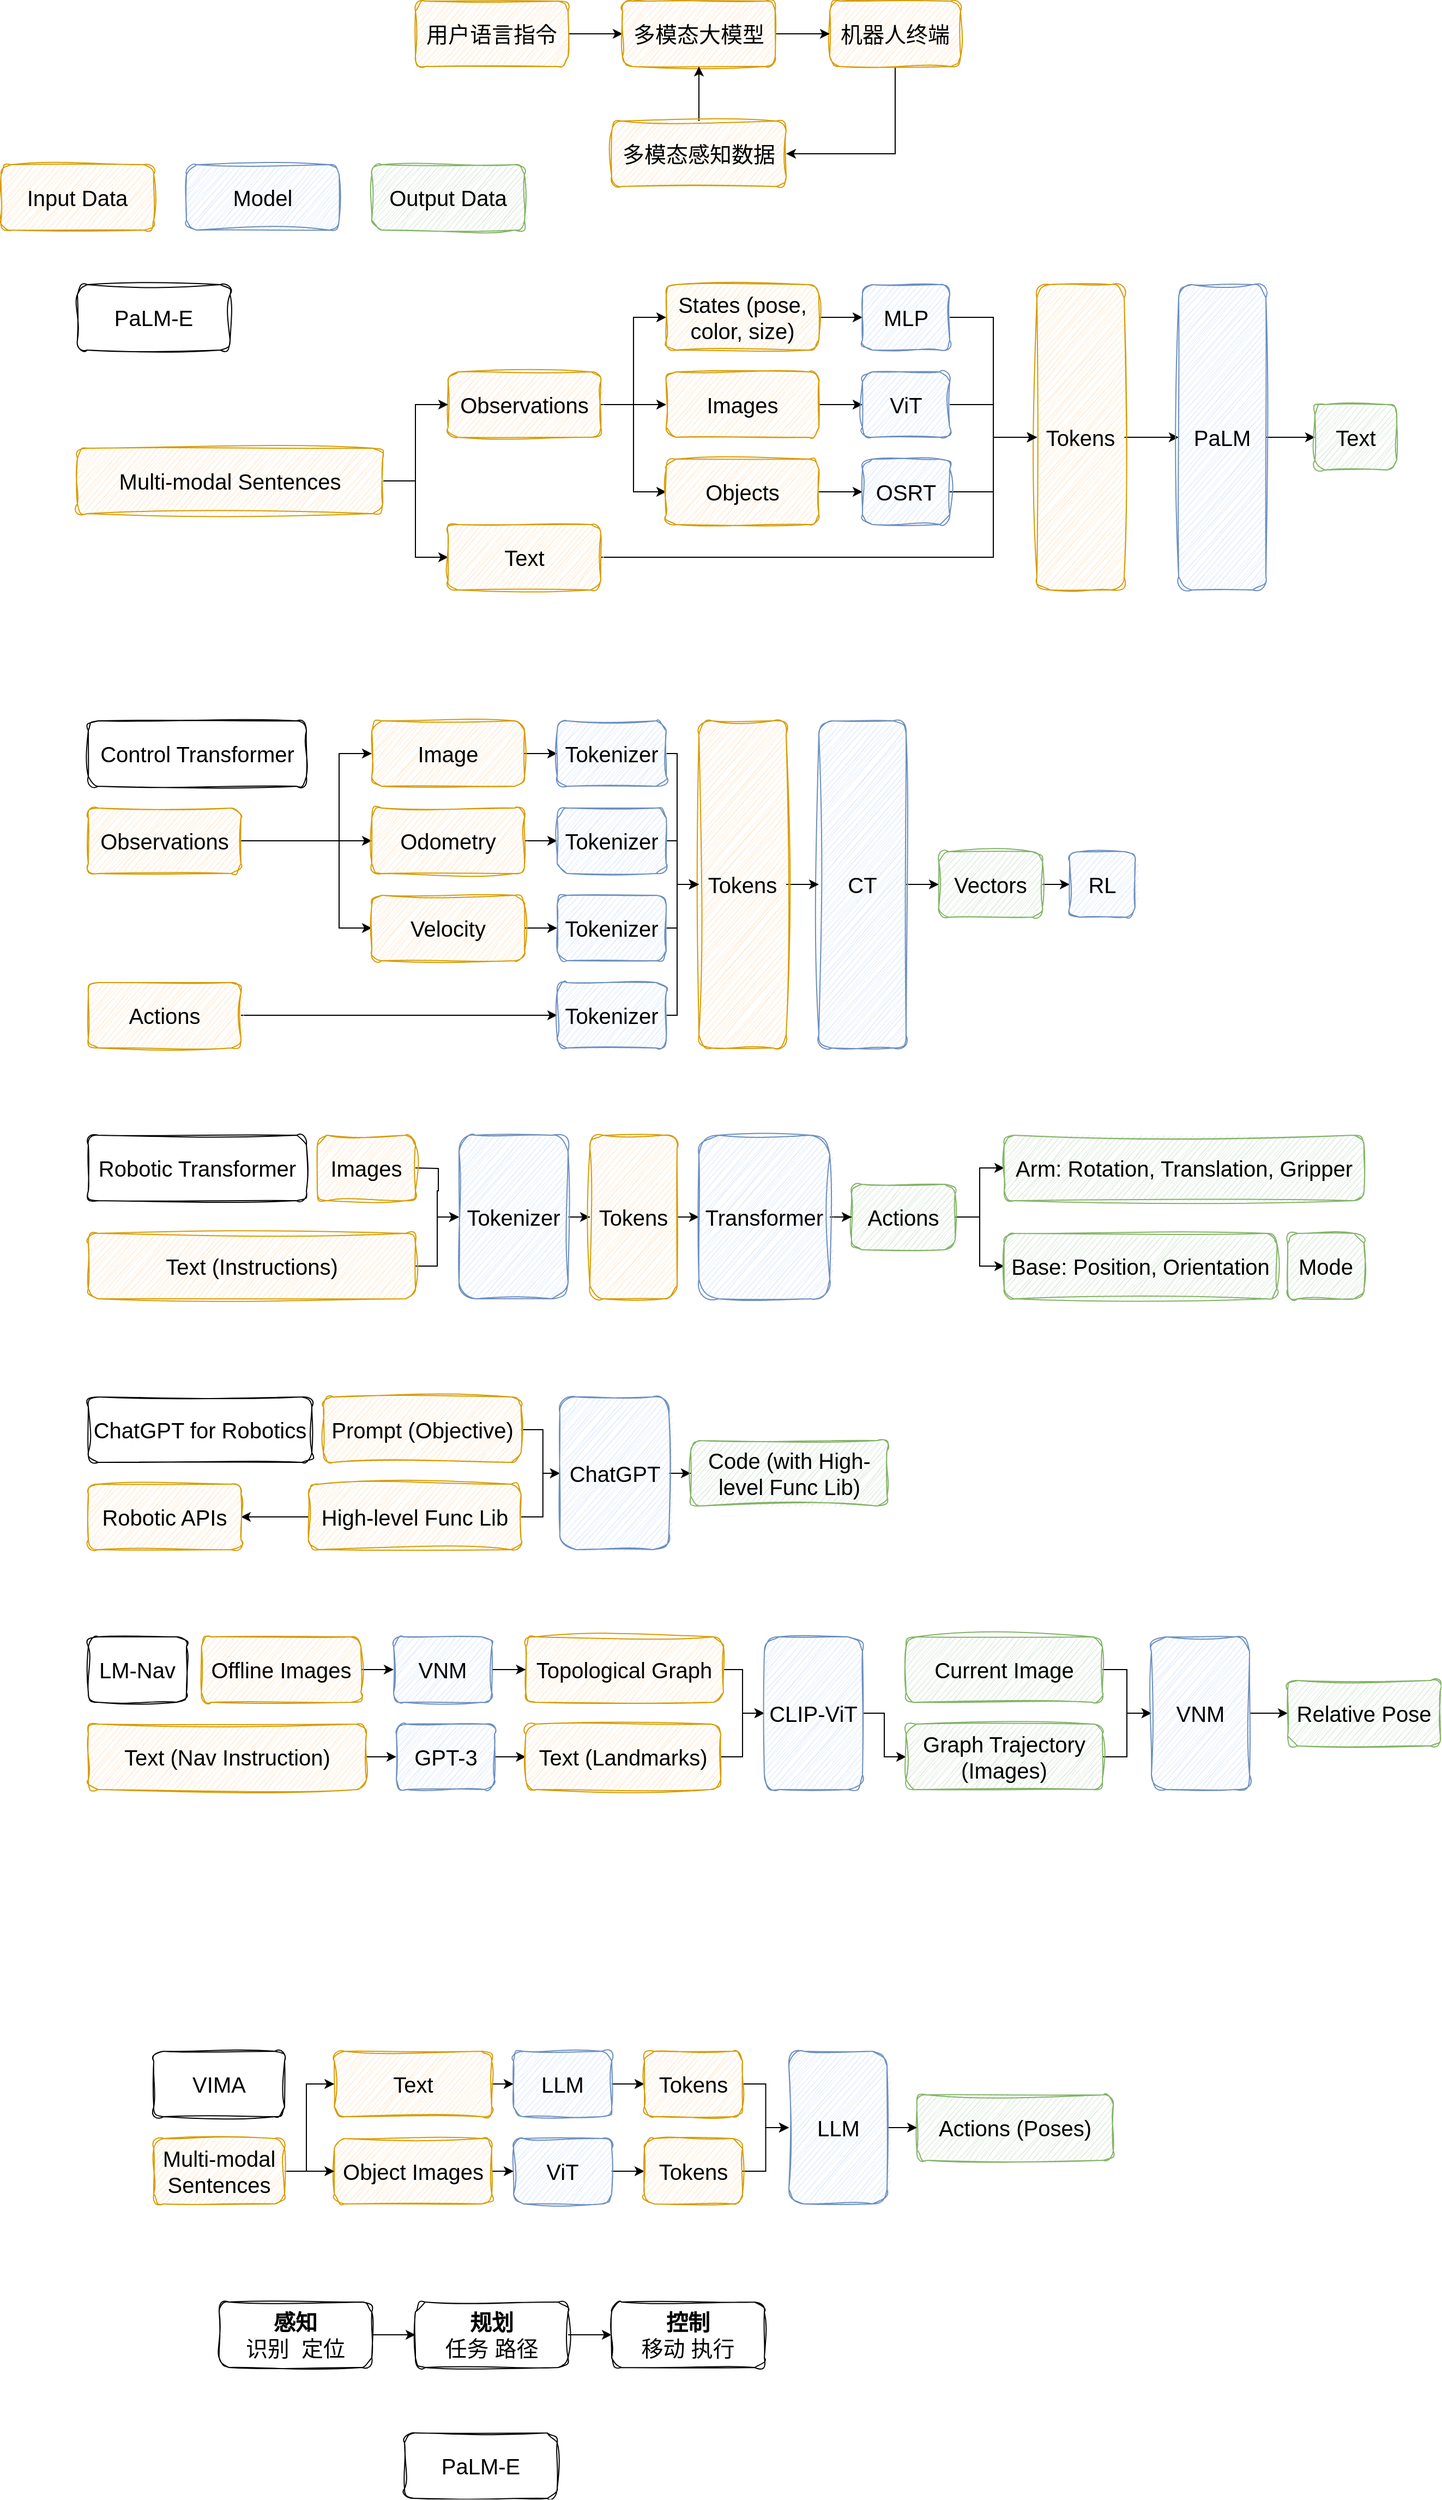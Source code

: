 <mxfile version="21.3.2" type="github">
  <diagram name="Page-1" id="68JO6MREXEzeNU68vQrC">
    <mxGraphModel dx="1839" dy="599" grid="1" gridSize="10" guides="1" tooltips="1" connect="1" arrows="1" fold="1" page="1" pageScale="1" pageWidth="850" pageHeight="1100" math="0" shadow="0">
      <root>
        <mxCell id="0" />
        <mxCell id="1" parent="0" />
        <mxCell id="IC8Se40u6HLO76EEBxMK-10" style="edgeStyle=orthogonalEdgeStyle;rounded=0;orthogonalLoop=1;jettySize=auto;html=1;entryX=1;entryY=0.5;entryDx=0;entryDy=0;" parent="1" source="IC8Se40u6HLO76EEBxMK-3" target="IC8Se40u6HLO76EEBxMK-6" edge="1">
          <mxGeometry relative="1" as="geometry">
            <Array as="points">
              <mxPoint x="620" y="440" />
            </Array>
          </mxGeometry>
        </mxCell>
        <mxCell id="IC8Se40u6HLO76EEBxMK-3" value="&lt;font style=&quot;font-size: 20px;&quot;&gt;机器人终端&lt;/font&gt;" style="rounded=1;whiteSpace=wrap;html=1;fillColor=#ffe6cc;strokeColor=#d79b00;sketch=1;curveFitting=1;jiggle=2;" parent="1" vertex="1">
          <mxGeometry x="560" y="300" width="120" height="60" as="geometry" />
        </mxCell>
        <mxCell id="IC8Se40u6HLO76EEBxMK-9" value="" style="edgeStyle=orthogonalEdgeStyle;rounded=0;orthogonalLoop=1;jettySize=auto;html=1;" parent="1" source="IC8Se40u6HLO76EEBxMK-4" target="IC8Se40u6HLO76EEBxMK-5" edge="1">
          <mxGeometry relative="1" as="geometry" />
        </mxCell>
        <mxCell id="IC8Se40u6HLO76EEBxMK-4" value="&lt;font style=&quot;font-size: 20px;&quot;&gt;用户语言指令&lt;/font&gt;" style="rounded=1;whiteSpace=wrap;html=1;fillColor=#ffe6cc;strokeColor=#d79b00;sketch=1;curveFitting=1;jiggle=2;" parent="1" vertex="1">
          <mxGeometry x="180" y="300" width="140" height="60" as="geometry" />
        </mxCell>
        <mxCell id="IC8Se40u6HLO76EEBxMK-8" value="" style="edgeStyle=orthogonalEdgeStyle;rounded=0;orthogonalLoop=1;jettySize=auto;html=1;" parent="1" source="IC8Se40u6HLO76EEBxMK-5" target="IC8Se40u6HLO76EEBxMK-3" edge="1">
          <mxGeometry relative="1" as="geometry" />
        </mxCell>
        <mxCell id="IC8Se40u6HLO76EEBxMK-5" value="&lt;font style=&quot;font-size: 20px;&quot;&gt;多模态大模型&lt;/font&gt;" style="rounded=1;whiteSpace=wrap;html=1;fillColor=#ffe6cc;strokeColor=#d79b00;sketch=1;curveFitting=1;jiggle=2;" parent="1" vertex="1">
          <mxGeometry x="370" y="300" width="140" height="60" as="geometry" />
        </mxCell>
        <mxCell id="IC8Se40u6HLO76EEBxMK-7" value="" style="edgeStyle=orthogonalEdgeStyle;rounded=0;orthogonalLoop=1;jettySize=auto;html=1;" parent="1" source="IC8Se40u6HLO76EEBxMK-6" target="IC8Se40u6HLO76EEBxMK-5" edge="1">
          <mxGeometry relative="1" as="geometry" />
        </mxCell>
        <mxCell id="IC8Se40u6HLO76EEBxMK-6" value="&lt;font style=&quot;font-size: 20px;&quot;&gt;多模态感知数据&lt;/font&gt;" style="rounded=1;whiteSpace=wrap;html=1;fillColor=#ffe6cc;strokeColor=#d79b00;glass=0;shadow=0;sketch=1;curveFitting=1;jiggle=2;" parent="1" vertex="1">
          <mxGeometry x="360" y="410" width="160" height="60" as="geometry" />
        </mxCell>
        <mxCell id="IC8Se40u6HLO76EEBxMK-21" value="" style="edgeStyle=orthogonalEdgeStyle;rounded=0;orthogonalLoop=1;jettySize=auto;html=1;" parent="1" source="IC8Se40u6HLO76EEBxMK-14" target="IC8Se40u6HLO76EEBxMK-19" edge="1">
          <mxGeometry relative="1" as="geometry" />
        </mxCell>
        <mxCell id="IC8Se40u6HLO76EEBxMK-22" style="edgeStyle=orthogonalEdgeStyle;rounded=0;orthogonalLoop=1;jettySize=auto;html=1;entryX=0;entryY=0.5;entryDx=0;entryDy=0;" parent="1" source="IC8Se40u6HLO76EEBxMK-14" target="IC8Se40u6HLO76EEBxMK-20" edge="1">
          <mxGeometry relative="1" as="geometry" />
        </mxCell>
        <mxCell id="IC8Se40u6HLO76EEBxMK-23" style="edgeStyle=orthogonalEdgeStyle;rounded=0;orthogonalLoop=1;jettySize=auto;html=1;entryX=0;entryY=0.5;entryDx=0;entryDy=0;" parent="1" source="IC8Se40u6HLO76EEBxMK-14" target="IC8Se40u6HLO76EEBxMK-16" edge="1">
          <mxGeometry relative="1" as="geometry" />
        </mxCell>
        <mxCell id="IC8Se40u6HLO76EEBxMK-14" value="&lt;font style=&quot;font-size: 20px;&quot;&gt;Observations&lt;/font&gt;" style="rounded=1;whiteSpace=wrap;html=1;fillColor=#ffe6cc;strokeColor=#d79b00;sketch=1;curveFitting=1;jiggle=2;" parent="1" vertex="1">
          <mxGeometry x="210" y="640" width="140" height="60" as="geometry" />
        </mxCell>
        <mxCell id="IC8Se40u6HLO76EEBxMK-29" value="" style="edgeStyle=orthogonalEdgeStyle;rounded=0;orthogonalLoop=1;jettySize=auto;html=1;" parent="1" source="IC8Se40u6HLO76EEBxMK-16" target="IC8Se40u6HLO76EEBxMK-28" edge="1">
          <mxGeometry relative="1" as="geometry" />
        </mxCell>
        <mxCell id="IC8Se40u6HLO76EEBxMK-16" value="&lt;font style=&quot;font-size: 20px;&quot;&gt;Objects&lt;/font&gt;" style="rounded=1;whiteSpace=wrap;html=1;fillColor=#ffe6cc;strokeColor=#d79b00;sketch=1;curveFitting=1;jiggle=2;" parent="1" vertex="1">
          <mxGeometry x="410" y="720" width="140" height="60" as="geometry" />
        </mxCell>
        <mxCell id="IC8Se40u6HLO76EEBxMK-30" value="" style="edgeStyle=orthogonalEdgeStyle;rounded=0;orthogonalLoop=1;jettySize=auto;html=1;" parent="1" source="IC8Se40u6HLO76EEBxMK-19" target="IC8Se40u6HLO76EEBxMK-27" edge="1">
          <mxGeometry relative="1" as="geometry" />
        </mxCell>
        <mxCell id="IC8Se40u6HLO76EEBxMK-19" value="&lt;font style=&quot;font-size: 20px;&quot;&gt;Images&lt;/font&gt;" style="rounded=1;whiteSpace=wrap;html=1;fillColor=#ffe6cc;strokeColor=#d79b00;sketch=1;curveFitting=1;jiggle=2;" parent="1" vertex="1">
          <mxGeometry x="410" y="640" width="140" height="60" as="geometry" />
        </mxCell>
        <mxCell id="IC8Se40u6HLO76EEBxMK-31" value="" style="edgeStyle=orthogonalEdgeStyle;rounded=0;orthogonalLoop=1;jettySize=auto;html=1;" parent="1" source="IC8Se40u6HLO76EEBxMK-20" target="IC8Se40u6HLO76EEBxMK-26" edge="1">
          <mxGeometry relative="1" as="geometry" />
        </mxCell>
        <mxCell id="IC8Se40u6HLO76EEBxMK-20" value="&lt;font style=&quot;font-size: 20px;&quot;&gt;States (pose, color, size)&lt;/font&gt;" style="rounded=1;whiteSpace=wrap;html=1;fillColor=#ffe6cc;strokeColor=#d79b00;sketch=1;curveFitting=1;jiggle=2;" parent="1" vertex="1">
          <mxGeometry x="410" y="560" width="140" height="60" as="geometry" />
        </mxCell>
        <mxCell id="IC8Se40u6HLO76EEBxMK-36" value="" style="edgeStyle=orthogonalEdgeStyle;rounded=0;orthogonalLoop=1;jettySize=auto;html=1;" parent="1" source="IC8Se40u6HLO76EEBxMK-24" target="IC8Se40u6HLO76EEBxMK-35" edge="1">
          <mxGeometry relative="1" as="geometry" />
        </mxCell>
        <mxCell id="IC8Se40u6HLO76EEBxMK-24" value="&lt;font style=&quot;font-size: 20px;&quot;&gt;Tokens&lt;/font&gt;" style="rounded=1;whiteSpace=wrap;html=1;fillColor=#ffe6cc;strokeColor=#d79b00;sketch=1;curveFitting=1;jiggle=2;" parent="1" vertex="1">
          <mxGeometry x="750" y="560" width="80" height="280" as="geometry" />
        </mxCell>
        <mxCell id="IC8Se40u6HLO76EEBxMK-32" value="" style="edgeStyle=orthogonalEdgeStyle;rounded=0;orthogonalLoop=1;jettySize=auto;html=1;" parent="1" source="IC8Se40u6HLO76EEBxMK-26" target="IC8Se40u6HLO76EEBxMK-24" edge="1">
          <mxGeometry relative="1" as="geometry" />
        </mxCell>
        <mxCell id="IC8Se40u6HLO76EEBxMK-26" value="&lt;font style=&quot;font-size: 20px;&quot;&gt;MLP&lt;/font&gt;" style="rounded=1;whiteSpace=wrap;html=1;fillColor=#dae8fc;strokeColor=#6c8ebf;sketch=1;curveFitting=1;jiggle=2;" parent="1" vertex="1">
          <mxGeometry x="590" y="560" width="80" height="60" as="geometry" />
        </mxCell>
        <mxCell id="IC8Se40u6HLO76EEBxMK-33" value="" style="edgeStyle=orthogonalEdgeStyle;rounded=0;orthogonalLoop=1;jettySize=auto;html=1;" parent="1" source="IC8Se40u6HLO76EEBxMK-27" target="IC8Se40u6HLO76EEBxMK-24" edge="1">
          <mxGeometry relative="1" as="geometry" />
        </mxCell>
        <mxCell id="IC8Se40u6HLO76EEBxMK-27" value="&lt;span style=&quot;font-size: 20px;&quot;&gt;ViT&lt;/span&gt;" style="rounded=1;whiteSpace=wrap;html=1;fillColor=#dae8fc;strokeColor=#6c8ebf;sketch=1;curveFitting=1;jiggle=2;" parent="1" vertex="1">
          <mxGeometry x="590" y="640" width="80" height="60" as="geometry" />
        </mxCell>
        <mxCell id="IC8Se40u6HLO76EEBxMK-34" value="" style="edgeStyle=orthogonalEdgeStyle;rounded=0;orthogonalLoop=1;jettySize=auto;html=1;" parent="1" source="IC8Se40u6HLO76EEBxMK-28" target="IC8Se40u6HLO76EEBxMK-24" edge="1">
          <mxGeometry relative="1" as="geometry" />
        </mxCell>
        <mxCell id="IC8Se40u6HLO76EEBxMK-28" value="&lt;span style=&quot;font-size: 20px;&quot;&gt;OSRT&lt;/span&gt;" style="rounded=1;whiteSpace=wrap;html=1;fillColor=#dae8fc;strokeColor=#6c8ebf;sketch=1;curveFitting=1;jiggle=2;" parent="1" vertex="1">
          <mxGeometry x="590" y="720" width="80" height="60" as="geometry" />
        </mxCell>
        <mxCell id="IC8Se40u6HLO76EEBxMK-38" value="" style="edgeStyle=orthogonalEdgeStyle;rounded=0;orthogonalLoop=1;jettySize=auto;html=1;" parent="1" source="IC8Se40u6HLO76EEBxMK-35" target="IC8Se40u6HLO76EEBxMK-37" edge="1">
          <mxGeometry relative="1" as="geometry" />
        </mxCell>
        <mxCell id="IC8Se40u6HLO76EEBxMK-35" value="&lt;font style=&quot;font-size: 20px;&quot;&gt;PaLM&lt;/font&gt;" style="rounded=1;whiteSpace=wrap;html=1;fillColor=#dae8fc;strokeColor=#6c8ebf;sketch=1;curveFitting=1;jiggle=2;" parent="1" vertex="1">
          <mxGeometry x="880" y="560" width="80" height="280" as="geometry" />
        </mxCell>
        <mxCell id="IC8Se40u6HLO76EEBxMK-37" value="&lt;font style=&quot;font-size: 20px;&quot;&gt;Text&lt;/font&gt;" style="rounded=1;whiteSpace=wrap;html=1;fillColor=#d5e8d4;strokeColor=#82b366;sketch=1;curveFitting=1;jiggle=2;" parent="1" vertex="1">
          <mxGeometry x="1005" y="670" width="75" height="60" as="geometry" />
        </mxCell>
        <mxCell id="IC8Se40u6HLO76EEBxMK-40" value="" style="edgeStyle=orthogonalEdgeStyle;rounded=0;orthogonalLoop=1;jettySize=auto;html=1;" parent="1" source="IC8Se40u6HLO76EEBxMK-39" target="IC8Se40u6HLO76EEBxMK-14" edge="1">
          <mxGeometry relative="1" as="geometry">
            <Array as="points">
              <mxPoint x="180" y="740" />
              <mxPoint x="180" y="670" />
            </Array>
          </mxGeometry>
        </mxCell>
        <mxCell id="IC8Se40u6HLO76EEBxMK-43" style="edgeStyle=orthogonalEdgeStyle;rounded=0;orthogonalLoop=1;jettySize=auto;html=1;entryX=0;entryY=0.5;entryDx=0;entryDy=0;" parent="1" source="IC8Se40u6HLO76EEBxMK-39" target="IC8Se40u6HLO76EEBxMK-41" edge="1">
          <mxGeometry relative="1" as="geometry">
            <Array as="points">
              <mxPoint x="180" y="740" />
              <mxPoint x="180" y="810" />
            </Array>
          </mxGeometry>
        </mxCell>
        <mxCell id="IC8Se40u6HLO76EEBxMK-39" value="&lt;font style=&quot;font-size: 20px;&quot;&gt;Multi-modal Sentences&lt;/font&gt;" style="rounded=1;whiteSpace=wrap;html=1;fillColor=#ffe6cc;strokeColor=#d79b00;sketch=1;curveFitting=1;jiggle=2;" parent="1" vertex="1">
          <mxGeometry x="-130" y="710" width="280" height="60" as="geometry" />
        </mxCell>
        <mxCell id="IC8Se40u6HLO76EEBxMK-45" style="edgeStyle=orthogonalEdgeStyle;rounded=0;orthogonalLoop=1;jettySize=auto;html=1;entryX=0;entryY=0.5;entryDx=0;entryDy=0;" parent="1" source="IC8Se40u6HLO76EEBxMK-41" target="IC8Se40u6HLO76EEBxMK-24" edge="1">
          <mxGeometry relative="1" as="geometry">
            <Array as="points">
              <mxPoint x="710" y="810" />
              <mxPoint x="710" y="700" />
            </Array>
          </mxGeometry>
        </mxCell>
        <mxCell id="IC8Se40u6HLO76EEBxMK-41" value="&lt;font style=&quot;font-size: 20px;&quot;&gt;Text&lt;/font&gt;" style="rounded=1;whiteSpace=wrap;html=1;fillColor=#ffe6cc;strokeColor=#d79b00;sketch=1;curveFitting=1;jiggle=2;" parent="1" vertex="1">
          <mxGeometry x="210" y="780" width="140" height="60" as="geometry" />
        </mxCell>
        <mxCell id="IC8Se40u6HLO76EEBxMK-48" value="&lt;font style=&quot;font-size: 20px;&quot;&gt;Input Data&lt;/font&gt;" style="rounded=1;whiteSpace=wrap;html=1;fillColor=#ffe6cc;strokeColor=#d79b00;sketch=1;curveFitting=1;jiggle=2;" parent="1" vertex="1">
          <mxGeometry x="-200" y="450" width="140" height="60" as="geometry" />
        </mxCell>
        <mxCell id="IC8Se40u6HLO76EEBxMK-49" value="&lt;font style=&quot;font-size: 20px;&quot;&gt;Model&lt;/font&gt;" style="rounded=1;whiteSpace=wrap;html=1;fillColor=#dae8fc;strokeColor=#6c8ebf;sketch=1;curveFitting=1;jiggle=2;" parent="1" vertex="1">
          <mxGeometry x="-30" y="450" width="140" height="60" as="geometry" />
        </mxCell>
        <mxCell id="IC8Se40u6HLO76EEBxMK-50" value="&lt;font style=&quot;font-size: 20px;&quot;&gt;Output Data&lt;/font&gt;" style="rounded=1;whiteSpace=wrap;html=1;fillColor=#d5e8d4;strokeColor=#82b366;sketch=1;curveFitting=1;jiggle=2;" parent="1" vertex="1">
          <mxGeometry x="140" y="450" width="140" height="60" as="geometry" />
        </mxCell>
        <mxCell id="IC8Se40u6HLO76EEBxMK-51" value="&lt;font style=&quot;font-size: 20px;&quot;&gt;PaLM-E&lt;/font&gt;" style="rounded=1;whiteSpace=wrap;html=1;sketch=1;curveFitting=1;jiggle=2;" parent="1" vertex="1">
          <mxGeometry x="-130" y="560" width="140" height="60" as="geometry" />
        </mxCell>
        <mxCell id="IC8Se40u6HLO76EEBxMK-52" value="" style="edgeStyle=orthogonalEdgeStyle;rounded=0;orthogonalLoop=1;jettySize=auto;html=1;" parent="1" source="IC8Se40u6HLO76EEBxMK-55" target="IC8Se40u6HLO76EEBxMK-59" edge="1">
          <mxGeometry relative="1" as="geometry" />
        </mxCell>
        <mxCell id="IC8Se40u6HLO76EEBxMK-53" style="edgeStyle=orthogonalEdgeStyle;rounded=0;orthogonalLoop=1;jettySize=auto;html=1;entryX=0;entryY=0.5;entryDx=0;entryDy=0;" parent="1" source="IC8Se40u6HLO76EEBxMK-55" target="IC8Se40u6HLO76EEBxMK-61" edge="1">
          <mxGeometry relative="1" as="geometry">
            <Array as="points">
              <mxPoint x="110" y="1070" />
              <mxPoint x="110" y="990" />
            </Array>
          </mxGeometry>
        </mxCell>
        <mxCell id="IC8Se40u6HLO76EEBxMK-54" style="edgeStyle=orthogonalEdgeStyle;rounded=0;orthogonalLoop=1;jettySize=auto;html=1;entryX=0;entryY=0.5;entryDx=0;entryDy=0;" parent="1" source="IC8Se40u6HLO76EEBxMK-55" edge="1">
          <mxGeometry relative="1" as="geometry">
            <mxPoint x="140" y="1150" as="targetPoint" />
            <Array as="points">
              <mxPoint x="110" y="1070" />
              <mxPoint x="110" y="1150" />
            </Array>
          </mxGeometry>
        </mxCell>
        <mxCell id="IC8Se40u6HLO76EEBxMK-55" value="&lt;font style=&quot;font-size: 20px;&quot;&gt;Observations&lt;/font&gt;" style="rounded=1;whiteSpace=wrap;html=1;fillColor=#ffe6cc;strokeColor=#d79b00;sketch=1;curveFitting=1;jiggle=2;" parent="1" vertex="1">
          <mxGeometry x="-120" y="1040" width="140" height="60" as="geometry" />
        </mxCell>
        <mxCell id="IC8Se40u6HLO76EEBxMK-92" value="" style="edgeStyle=orthogonalEdgeStyle;rounded=0;orthogonalLoop=1;jettySize=auto;html=1;" parent="1" source="IC8Se40u6HLO76EEBxMK-59" target="IC8Se40u6HLO76EEBxMK-91" edge="1">
          <mxGeometry relative="1" as="geometry" />
        </mxCell>
        <mxCell id="IC8Se40u6HLO76EEBxMK-59" value="&lt;font style=&quot;font-size: 20px;&quot;&gt;Odometry&lt;/font&gt;" style="rounded=1;whiteSpace=wrap;html=1;fillColor=#ffe6cc;strokeColor=#d79b00;sketch=1;curveFitting=1;jiggle=2;" parent="1" vertex="1">
          <mxGeometry x="140" y="1040" width="140" height="60" as="geometry" />
        </mxCell>
        <mxCell id="IC8Se40u6HLO76EEBxMK-90" value="" style="edgeStyle=orthogonalEdgeStyle;rounded=0;orthogonalLoop=1;jettySize=auto;html=1;" parent="1" source="IC8Se40u6HLO76EEBxMK-61" target="IC8Se40u6HLO76EEBxMK-89" edge="1">
          <mxGeometry relative="1" as="geometry" />
        </mxCell>
        <mxCell id="IC8Se40u6HLO76EEBxMK-61" value="&lt;font style=&quot;font-size: 20px;&quot;&gt;Image&lt;/font&gt;" style="rounded=1;whiteSpace=wrap;html=1;fillColor=#ffe6cc;strokeColor=#d79b00;sketch=1;curveFitting=1;jiggle=2;" parent="1" vertex="1">
          <mxGeometry x="140" y="960" width="140" height="60" as="geometry" />
        </mxCell>
        <mxCell id="IC8Se40u6HLO76EEBxMK-96" style="edgeStyle=orthogonalEdgeStyle;rounded=0;orthogonalLoop=1;jettySize=auto;html=1;entryX=0;entryY=0.5;entryDx=0;entryDy=0;" parent="1" source="IC8Se40u6HLO76EEBxMK-77" target="IC8Se40u6HLO76EEBxMK-95" edge="1">
          <mxGeometry relative="1" as="geometry" />
        </mxCell>
        <mxCell id="IC8Se40u6HLO76EEBxMK-77" value="&lt;font style=&quot;font-size: 20px;&quot;&gt;Actions&lt;/font&gt;" style="rounded=1;whiteSpace=wrap;html=1;fillColor=#ffe6cc;strokeColor=#d79b00;sketch=1;curveFitting=1;jiggle=2;" parent="1" vertex="1">
          <mxGeometry x="-120" y="1200" width="140" height="60" as="geometry" />
        </mxCell>
        <mxCell id="IC8Se40u6HLO76EEBxMK-78" value="&lt;font style=&quot;font-size: 20px;&quot;&gt;Control Transformer&lt;/font&gt;" style="rounded=1;whiteSpace=wrap;html=1;sketch=1;curveFitting=1;jiggle=2;" parent="1" vertex="1">
          <mxGeometry x="-120" y="960" width="200" height="60" as="geometry" />
        </mxCell>
        <mxCell id="IC8Se40u6HLO76EEBxMK-94" value="" style="edgeStyle=orthogonalEdgeStyle;rounded=0;orthogonalLoop=1;jettySize=auto;html=1;" parent="1" source="IC8Se40u6HLO76EEBxMK-79" target="IC8Se40u6HLO76EEBxMK-93" edge="1">
          <mxGeometry relative="1" as="geometry" />
        </mxCell>
        <mxCell id="IC8Se40u6HLO76EEBxMK-79" value="&lt;font style=&quot;font-size: 20px;&quot;&gt;Velocity&lt;/font&gt;" style="rounded=1;whiteSpace=wrap;html=1;fillColor=#ffe6cc;strokeColor=#d79b00;sketch=1;curveFitting=1;jiggle=2;" parent="1" vertex="1">
          <mxGeometry x="140" y="1120" width="140" height="60" as="geometry" />
        </mxCell>
        <mxCell id="IC8Se40u6HLO76EEBxMK-85" value="" style="edgeStyle=orthogonalEdgeStyle;rounded=0;orthogonalLoop=1;jettySize=auto;html=1;" parent="1" source="IC8Se40u6HLO76EEBxMK-86" target="IC8Se40u6HLO76EEBxMK-87" edge="1">
          <mxGeometry relative="1" as="geometry" />
        </mxCell>
        <mxCell id="IC8Se40u6HLO76EEBxMK-86" value="&lt;font style=&quot;font-size: 20px;&quot;&gt;CT&lt;/font&gt;" style="rounded=1;whiteSpace=wrap;html=1;fillColor=#dae8fc;strokeColor=#6c8ebf;sketch=1;curveFitting=1;jiggle=2;" parent="1" vertex="1">
          <mxGeometry x="550" y="960" width="80" height="300" as="geometry" />
        </mxCell>
        <mxCell id="IC8Se40u6HLO76EEBxMK-104" value="" style="edgeStyle=orthogonalEdgeStyle;rounded=0;orthogonalLoop=1;jettySize=auto;html=1;" parent="1" source="IC8Se40u6HLO76EEBxMK-87" target="IC8Se40u6HLO76EEBxMK-103" edge="1">
          <mxGeometry relative="1" as="geometry" />
        </mxCell>
        <mxCell id="IC8Se40u6HLO76EEBxMK-87" value="&lt;span style=&quot;font-size: 20px;&quot;&gt;Vectors&lt;/span&gt;" style="rounded=1;whiteSpace=wrap;html=1;fillColor=#d5e8d4;strokeColor=#82b366;sketch=1;curveFitting=1;jiggle=2;" parent="1" vertex="1">
          <mxGeometry x="660" y="1080" width="95" height="60" as="geometry" />
        </mxCell>
        <mxCell id="IC8Se40u6HLO76EEBxMK-98" value="" style="edgeStyle=orthogonalEdgeStyle;rounded=0;orthogonalLoop=1;jettySize=auto;html=1;" parent="1" source="IC8Se40u6HLO76EEBxMK-88" target="IC8Se40u6HLO76EEBxMK-86" edge="1">
          <mxGeometry relative="1" as="geometry" />
        </mxCell>
        <mxCell id="IC8Se40u6HLO76EEBxMK-88" value="&lt;font style=&quot;font-size: 20px;&quot;&gt;Tokens&lt;/font&gt;" style="rounded=1;whiteSpace=wrap;html=1;fillColor=#ffe6cc;strokeColor=#d79b00;sketch=1;curveFitting=1;jiggle=2;" parent="1" vertex="1">
          <mxGeometry x="440" y="960" width="80" height="300" as="geometry" />
        </mxCell>
        <mxCell id="IC8Se40u6HLO76EEBxMK-99" value="" style="edgeStyle=orthogonalEdgeStyle;rounded=0;orthogonalLoop=1;jettySize=auto;html=1;" parent="1" source="IC8Se40u6HLO76EEBxMK-89" target="IC8Se40u6HLO76EEBxMK-88" edge="1">
          <mxGeometry relative="1" as="geometry">
            <Array as="points">
              <mxPoint x="420" y="990" />
              <mxPoint x="420" y="1110" />
            </Array>
          </mxGeometry>
        </mxCell>
        <mxCell id="IC8Se40u6HLO76EEBxMK-89" value="&lt;font style=&quot;font-size: 20px;&quot;&gt;Tokenizer&lt;/font&gt;" style="rounded=1;whiteSpace=wrap;html=1;fillColor=#dae8fc;strokeColor=#6c8ebf;sketch=1;curveFitting=1;jiggle=2;" parent="1" vertex="1">
          <mxGeometry x="310" y="960" width="100" height="60" as="geometry" />
        </mxCell>
        <mxCell id="IC8Se40u6HLO76EEBxMK-100" value="" style="edgeStyle=orthogonalEdgeStyle;rounded=0;orthogonalLoop=1;jettySize=auto;html=1;" parent="1" source="IC8Se40u6HLO76EEBxMK-91" target="IC8Se40u6HLO76EEBxMK-88" edge="1">
          <mxGeometry relative="1" as="geometry">
            <Array as="points">
              <mxPoint x="420" y="1070" />
              <mxPoint x="420" y="1110" />
            </Array>
          </mxGeometry>
        </mxCell>
        <mxCell id="IC8Se40u6HLO76EEBxMK-91" value="&lt;font style=&quot;font-size: 20px;&quot;&gt;Tokenizer&lt;/font&gt;" style="rounded=1;whiteSpace=wrap;html=1;fillColor=#dae8fc;strokeColor=#6c8ebf;sketch=1;curveFitting=1;jiggle=2;" parent="1" vertex="1">
          <mxGeometry x="310" y="1040" width="100" height="60" as="geometry" />
        </mxCell>
        <mxCell id="IC8Se40u6HLO76EEBxMK-101" value="" style="edgeStyle=orthogonalEdgeStyle;rounded=0;orthogonalLoop=1;jettySize=auto;html=1;" parent="1" source="IC8Se40u6HLO76EEBxMK-93" target="IC8Se40u6HLO76EEBxMK-88" edge="1">
          <mxGeometry relative="1" as="geometry">
            <Array as="points">
              <mxPoint x="420" y="1150" />
              <mxPoint x="420" y="1110" />
            </Array>
          </mxGeometry>
        </mxCell>
        <mxCell id="IC8Se40u6HLO76EEBxMK-93" value="&lt;font style=&quot;font-size: 20px;&quot;&gt;Tokenizer&lt;/font&gt;" style="rounded=1;whiteSpace=wrap;html=1;fillColor=#dae8fc;strokeColor=#6c8ebf;sketch=1;curveFitting=1;jiggle=2;" parent="1" vertex="1">
          <mxGeometry x="310" y="1120" width="100" height="60" as="geometry" />
        </mxCell>
        <mxCell id="IC8Se40u6HLO76EEBxMK-102" value="" style="edgeStyle=orthogonalEdgeStyle;rounded=0;orthogonalLoop=1;jettySize=auto;html=1;" parent="1" source="IC8Se40u6HLO76EEBxMK-95" target="IC8Se40u6HLO76EEBxMK-88" edge="1">
          <mxGeometry relative="1" as="geometry">
            <Array as="points">
              <mxPoint x="420" y="1230" />
              <mxPoint x="420" y="1110" />
            </Array>
          </mxGeometry>
        </mxCell>
        <mxCell id="IC8Se40u6HLO76EEBxMK-95" value="&lt;font style=&quot;font-size: 20px;&quot;&gt;Tokenizer&lt;/font&gt;" style="rounded=1;whiteSpace=wrap;html=1;fillColor=#dae8fc;strokeColor=#6c8ebf;sketch=1;curveFitting=1;jiggle=2;" parent="1" vertex="1">
          <mxGeometry x="310" y="1200" width="100" height="60" as="geometry" />
        </mxCell>
        <mxCell id="IC8Se40u6HLO76EEBxMK-103" value="&lt;font style=&quot;font-size: 20px;&quot;&gt;RL&lt;/font&gt;" style="rounded=1;whiteSpace=wrap;html=1;fillColor=#dae8fc;strokeColor=#6c8ebf;sketch=1;curveFitting=1;jiggle=2;" parent="1" vertex="1">
          <mxGeometry x="780" y="1080" width="60" height="60" as="geometry" />
        </mxCell>
        <mxCell id="IC8Se40u6HLO76EEBxMK-133" value="" style="edgeStyle=orthogonalEdgeStyle;rounded=0;orthogonalLoop=1;jettySize=auto;html=1;" parent="1" target="IC8Se40u6HLO76EEBxMK-131" edge="1">
          <mxGeometry relative="1" as="geometry">
            <mxPoint x="180" y="1370" as="sourcePoint" />
          </mxGeometry>
        </mxCell>
        <mxCell id="IC8Se40u6HLO76EEBxMK-134" value="" style="edgeStyle=orthogonalEdgeStyle;rounded=0;orthogonalLoop=1;jettySize=auto;html=1;" parent="1" source="IC8Se40u6HLO76EEBxMK-114" target="IC8Se40u6HLO76EEBxMK-131" edge="1">
          <mxGeometry relative="1" as="geometry" />
        </mxCell>
        <mxCell id="IC8Se40u6HLO76EEBxMK-114" value="&lt;font style=&quot;font-size: 20px;&quot;&gt;Text (Instructions)&lt;/font&gt;" style="rounded=1;whiteSpace=wrap;html=1;fillColor=#ffe6cc;strokeColor=#d79b00;sketch=1;curveFitting=1;jiggle=2;" parent="1" vertex="1">
          <mxGeometry x="-120" y="1430" width="300" height="60" as="geometry" />
        </mxCell>
        <mxCell id="IC8Se40u6HLO76EEBxMK-115" value="&lt;font style=&quot;font-size: 20px;&quot;&gt;Robotic Transformer&lt;/font&gt;" style="rounded=1;whiteSpace=wrap;html=1;sketch=1;curveFitting=1;jiggle=2;" parent="1" vertex="1">
          <mxGeometry x="-120" y="1340" width="200" height="60" as="geometry" />
        </mxCell>
        <mxCell id="IC8Se40u6HLO76EEBxMK-146" value="" style="edgeStyle=orthogonalEdgeStyle;rounded=0;orthogonalLoop=1;jettySize=auto;html=1;" parent="1" source="IC8Se40u6HLO76EEBxMK-121" target="IC8Se40u6HLO76EEBxMK-145" edge="1">
          <mxGeometry relative="1" as="geometry" />
        </mxCell>
        <mxCell id="IC8Se40u6HLO76EEBxMK-148" style="edgeStyle=orthogonalEdgeStyle;rounded=0;orthogonalLoop=1;jettySize=auto;html=1;entryX=0;entryY=0.5;entryDx=0;entryDy=0;" parent="1" source="IC8Se40u6HLO76EEBxMK-121" target="IC8Se40u6HLO76EEBxMK-141" edge="1">
          <mxGeometry relative="1" as="geometry" />
        </mxCell>
        <mxCell id="IC8Se40u6HLO76EEBxMK-121" value="&lt;span style=&quot;font-size: 20px;&quot;&gt;Actions&lt;/span&gt;" style="rounded=1;whiteSpace=wrap;html=1;fillColor=#d5e8d4;strokeColor=#82b366;sketch=1;curveFitting=1;jiggle=2;" parent="1" vertex="1">
          <mxGeometry x="580" y="1385" width="95" height="60" as="geometry" />
        </mxCell>
        <mxCell id="IC8Se40u6HLO76EEBxMK-137" value="" style="edgeStyle=orthogonalEdgeStyle;rounded=0;orthogonalLoop=1;jettySize=auto;html=1;" parent="1" source="IC8Se40u6HLO76EEBxMK-131" target="IC8Se40u6HLO76EEBxMK-136" edge="1">
          <mxGeometry relative="1" as="geometry" />
        </mxCell>
        <mxCell id="IC8Se40u6HLO76EEBxMK-131" value="&lt;font style=&quot;font-size: 20px;&quot;&gt;Tokenizer&lt;/font&gt;" style="rounded=1;whiteSpace=wrap;html=1;fillColor=#dae8fc;strokeColor=#6c8ebf;sketch=1;curveFitting=1;jiggle=2;" parent="1" vertex="1">
          <mxGeometry x="220" y="1340" width="100" height="150" as="geometry" />
        </mxCell>
        <mxCell id="IC8Se40u6HLO76EEBxMK-139" value="" style="edgeStyle=orthogonalEdgeStyle;rounded=0;orthogonalLoop=1;jettySize=auto;html=1;" parent="1" source="IC8Se40u6HLO76EEBxMK-136" target="IC8Se40u6HLO76EEBxMK-138" edge="1">
          <mxGeometry relative="1" as="geometry" />
        </mxCell>
        <mxCell id="IC8Se40u6HLO76EEBxMK-136" value="&lt;font style=&quot;font-size: 20px;&quot;&gt;Tokens&lt;/font&gt;" style="rounded=1;whiteSpace=wrap;html=1;fillColor=#ffe6cc;strokeColor=#d79b00;sketch=1;curveFitting=1;jiggle=2;" parent="1" vertex="1">
          <mxGeometry x="340" y="1340" width="80" height="150" as="geometry" />
        </mxCell>
        <mxCell id="IC8Se40u6HLO76EEBxMK-140" value="" style="edgeStyle=orthogonalEdgeStyle;rounded=0;orthogonalLoop=1;jettySize=auto;html=1;" parent="1" source="IC8Se40u6HLO76EEBxMK-138" target="IC8Se40u6HLO76EEBxMK-121" edge="1">
          <mxGeometry relative="1" as="geometry" />
        </mxCell>
        <mxCell id="IC8Se40u6HLO76EEBxMK-138" value="&lt;font style=&quot;font-size: 20px;&quot;&gt;Transformer&lt;/font&gt;" style="rounded=1;whiteSpace=wrap;html=1;fillColor=#dae8fc;strokeColor=#6c8ebf;sketch=1;curveFitting=1;jiggle=2;" parent="1" vertex="1">
          <mxGeometry x="440" y="1340" width="120" height="150" as="geometry" />
        </mxCell>
        <mxCell id="IC8Se40u6HLO76EEBxMK-141" value="&lt;span style=&quot;font-size: 20px;&quot;&gt;Arm: Rotation, Translation, Gripper&lt;/span&gt;" style="rounded=1;whiteSpace=wrap;html=1;fillColor=#d5e8d4;strokeColor=#82b366;sketch=1;curveFitting=1;jiggle=2;" parent="1" vertex="1">
          <mxGeometry x="720" y="1340" width="330" height="60" as="geometry" />
        </mxCell>
        <mxCell id="IC8Se40u6HLO76EEBxMK-145" value="&lt;span style=&quot;font-size: 20px;&quot;&gt;Base: Position, Orientation&lt;/span&gt;" style="rounded=1;whiteSpace=wrap;html=1;fillColor=#d5e8d4;strokeColor=#82b366;sketch=1;curveFitting=1;jiggle=2;" parent="1" vertex="1">
          <mxGeometry x="720" y="1430" width="250" height="60" as="geometry" />
        </mxCell>
        <mxCell id="IC8Se40u6HLO76EEBxMK-149" value="&lt;span style=&quot;font-size: 20px;&quot;&gt;Mode&lt;/span&gt;" style="rounded=1;whiteSpace=wrap;html=1;fillColor=#d5e8d4;strokeColor=#82b366;sketch=1;curveFitting=1;jiggle=2;" parent="1" vertex="1">
          <mxGeometry x="980" y="1430" width="70" height="60" as="geometry" />
        </mxCell>
        <mxCell id="IC8Se40u6HLO76EEBxMK-150" value="&lt;span style=&quot;font-size: 20px;&quot;&gt;Images&lt;/span&gt;" style="rounded=1;whiteSpace=wrap;html=1;fillColor=#ffe6cc;strokeColor=#d79b00;sketch=1;curveFitting=1;jiggle=2;" parent="1" vertex="1">
          <mxGeometry x="90" y="1340" width="90" height="60" as="geometry" />
        </mxCell>
        <mxCell id="IC8Se40u6HLO76EEBxMK-164" value="" style="edgeStyle=orthogonalEdgeStyle;rounded=0;orthogonalLoop=1;jettySize=auto;html=1;" parent="1" source="IC8Se40u6HLO76EEBxMK-153" target="IC8Se40u6HLO76EEBxMK-163" edge="1">
          <mxGeometry relative="1" as="geometry" />
        </mxCell>
        <mxCell id="IC8Se40u6HLO76EEBxMK-172" value="" style="edgeStyle=orthogonalEdgeStyle;rounded=0;orthogonalLoop=1;jettySize=auto;html=1;" parent="1" source="IC8Se40u6HLO76EEBxMK-153" target="IC8Se40u6HLO76EEBxMK-166" edge="1">
          <mxGeometry relative="1" as="geometry" />
        </mxCell>
        <mxCell id="IC8Se40u6HLO76EEBxMK-153" value="&lt;font style=&quot;font-size: 20px;&quot;&gt;High-level Func Lib&lt;/font&gt;" style="rounded=1;whiteSpace=wrap;html=1;fillColor=#ffe6cc;strokeColor=#d79b00;sketch=1;curveFitting=1;jiggle=2;" parent="1" vertex="1">
          <mxGeometry x="81.88" y="1660" width="195" height="60" as="geometry" />
        </mxCell>
        <mxCell id="IC8Se40u6HLO76EEBxMK-154" value="&lt;font style=&quot;font-size: 20px;&quot;&gt;ChatGPT for Robotics&lt;/font&gt;" style="rounded=1;whiteSpace=wrap;html=1;sketch=1;curveFitting=1;jiggle=2;" parent="1" vertex="1">
          <mxGeometry x="-120" y="1580" width="205" height="60" as="geometry" />
        </mxCell>
        <mxCell id="IC8Se40u6HLO76EEBxMK-163" value="&lt;font style=&quot;font-size: 20px;&quot;&gt;Robotic APIs&lt;/font&gt;" style="rounded=1;whiteSpace=wrap;html=1;fillColor=#ffe6cc;strokeColor=#d79b00;sketch=1;curveFitting=1;jiggle=2;" parent="1" vertex="1">
          <mxGeometry x="-120" y="1660" width="140" height="60" as="geometry" />
        </mxCell>
        <mxCell id="IC8Se40u6HLO76EEBxMK-171" value="" style="edgeStyle=orthogonalEdgeStyle;rounded=0;orthogonalLoop=1;jettySize=auto;html=1;" parent="1" source="IC8Se40u6HLO76EEBxMK-165" target="IC8Se40u6HLO76EEBxMK-166" edge="1">
          <mxGeometry relative="1" as="geometry" />
        </mxCell>
        <mxCell id="IC8Se40u6HLO76EEBxMK-165" value="&lt;span style=&quot;font-size: 20px;&quot;&gt;Prompt (Objective)&lt;/span&gt;" style="rounded=1;whiteSpace=wrap;html=1;fillColor=#ffe6cc;strokeColor=#d79b00;sketch=1;curveFitting=1;jiggle=2;" parent="1" vertex="1">
          <mxGeometry x="95.63" y="1580" width="181.25" height="60" as="geometry" />
        </mxCell>
        <mxCell id="IC8Se40u6HLO76EEBxMK-170" value="" style="edgeStyle=orthogonalEdgeStyle;rounded=0;orthogonalLoop=1;jettySize=auto;html=1;" parent="1" source="IC8Se40u6HLO76EEBxMK-166" target="IC8Se40u6HLO76EEBxMK-169" edge="1">
          <mxGeometry relative="1" as="geometry" />
        </mxCell>
        <mxCell id="IC8Se40u6HLO76EEBxMK-166" value="&lt;font style=&quot;font-size: 20px;&quot;&gt;ChatGPT&lt;/font&gt;" style="rounded=1;whiteSpace=wrap;html=1;fillColor=#dae8fc;strokeColor=#6c8ebf;sketch=1;curveFitting=1;jiggle=2;" parent="1" vertex="1">
          <mxGeometry x="312.5" y="1580" width="100" height="140" as="geometry" />
        </mxCell>
        <mxCell id="IC8Se40u6HLO76EEBxMK-169" value="&lt;span style=&quot;font-size: 20px;&quot;&gt;Code (with High-level Func Lib)&lt;/span&gt;" style="rounded=1;whiteSpace=wrap;html=1;fillColor=#d5e8d4;strokeColor=#82b366;sketch=1;curveFitting=1;jiggle=2;" parent="1" vertex="1">
          <mxGeometry x="432.5" y="1620" width="180" height="60" as="geometry" />
        </mxCell>
        <mxCell id="IC8Se40u6HLO76EEBxMK-185" value="" style="edgeStyle=orthogonalEdgeStyle;rounded=0;orthogonalLoop=1;jettySize=auto;html=1;" parent="1" source="IC8Se40u6HLO76EEBxMK-175" target="IC8Se40u6HLO76EEBxMK-184" edge="1">
          <mxGeometry relative="1" as="geometry" />
        </mxCell>
        <mxCell id="IC8Se40u6HLO76EEBxMK-175" value="&lt;font style=&quot;font-size: 20px;&quot;&gt;Text (Nav Instruction)&lt;/font&gt;" style="rounded=1;whiteSpace=wrap;html=1;fillColor=#ffe6cc;strokeColor=#d79b00;sketch=1;curveFitting=1;jiggle=2;" parent="1" vertex="1">
          <mxGeometry x="-120" y="1880" width="255" height="60" as="geometry" />
        </mxCell>
        <mxCell id="IC8Se40u6HLO76EEBxMK-176" value="&lt;font style=&quot;font-size: 20px;&quot;&gt;LM-Nav&lt;/font&gt;" style="rounded=1;whiteSpace=wrap;html=1;sketch=1;curveFitting=1;jiggle=2;" parent="1" vertex="1">
          <mxGeometry x="-120" y="1800" width="90" height="60" as="geometry" />
        </mxCell>
        <mxCell id="IC8Se40u6HLO76EEBxMK-189" value="" style="edgeStyle=orthogonalEdgeStyle;rounded=0;orthogonalLoop=1;jettySize=auto;html=1;" parent="1" source="IC8Se40u6HLO76EEBxMK-179" target="IC8Se40u6HLO76EEBxMK-188" edge="1">
          <mxGeometry relative="1" as="geometry" />
        </mxCell>
        <mxCell id="IC8Se40u6HLO76EEBxMK-179" value="&lt;span style=&quot;font-size: 20px;&quot;&gt;Offline Images&lt;/span&gt;" style="rounded=1;whiteSpace=wrap;html=1;fillColor=#ffe6cc;strokeColor=#d79b00;sketch=1;curveFitting=1;jiggle=2;" parent="1" vertex="1">
          <mxGeometry x="-16.25" y="1800" width="146.25" height="60" as="geometry" />
        </mxCell>
        <mxCell id="IC8Se40u6HLO76EEBxMK-192" value="" style="edgeStyle=orthogonalEdgeStyle;rounded=0;orthogonalLoop=1;jettySize=auto;html=1;" parent="1" source="IC8Se40u6HLO76EEBxMK-183" target="IC8Se40u6HLO76EEBxMK-191" edge="1">
          <mxGeometry relative="1" as="geometry">
            <Array as="points">
              <mxPoint x="480" y="1830" />
              <mxPoint x="480" y="1870" />
            </Array>
          </mxGeometry>
        </mxCell>
        <mxCell id="IC8Se40u6HLO76EEBxMK-183" value="&lt;span style=&quot;font-size: 20px;&quot;&gt;Topological Graph&lt;/span&gt;" style="rounded=1;whiteSpace=wrap;html=1;fillColor=#ffe6cc;strokeColor=#d79b00;sketch=1;curveFitting=1;jiggle=2;" parent="1" vertex="1">
          <mxGeometry x="281.25" y="1800" width="181.25" height="60" as="geometry" />
        </mxCell>
        <mxCell id="IC8Se40u6HLO76EEBxMK-187" value="" style="edgeStyle=orthogonalEdgeStyle;rounded=0;orthogonalLoop=1;jettySize=auto;html=1;" parent="1" source="IC8Se40u6HLO76EEBxMK-184" target="IC8Se40u6HLO76EEBxMK-186" edge="1">
          <mxGeometry relative="1" as="geometry" />
        </mxCell>
        <mxCell id="IC8Se40u6HLO76EEBxMK-184" value="&lt;font style=&quot;font-size: 20px;&quot;&gt;GPT-3&lt;/font&gt;" style="rounded=1;whiteSpace=wrap;html=1;fillColor=#dae8fc;strokeColor=#6c8ebf;sketch=1;curveFitting=1;jiggle=2;" parent="1" vertex="1">
          <mxGeometry x="162.5" y="1880" width="90" height="60" as="geometry" />
        </mxCell>
        <mxCell id="IC8Se40u6HLO76EEBxMK-193" value="" style="edgeStyle=orthogonalEdgeStyle;rounded=0;orthogonalLoop=1;jettySize=auto;html=1;" parent="1" source="IC8Se40u6HLO76EEBxMK-186" target="IC8Se40u6HLO76EEBxMK-191" edge="1">
          <mxGeometry relative="1" as="geometry">
            <Array as="points">
              <mxPoint x="480" y="1910" />
              <mxPoint x="480" y="1870" />
            </Array>
          </mxGeometry>
        </mxCell>
        <mxCell id="IC8Se40u6HLO76EEBxMK-186" value="&lt;font style=&quot;font-size: 20px;&quot;&gt;Text (Landmarks)&lt;/font&gt;" style="rounded=1;whiteSpace=wrap;html=1;fillColor=#ffe6cc;strokeColor=#d79b00;sketch=1;curveFitting=1;jiggle=2;" parent="1" vertex="1">
          <mxGeometry x="281.25" y="1880" width="178.75" height="60" as="geometry" />
        </mxCell>
        <mxCell id="IC8Se40u6HLO76EEBxMK-190" value="" style="edgeStyle=orthogonalEdgeStyle;rounded=0;orthogonalLoop=1;jettySize=auto;html=1;" parent="1" source="IC8Se40u6HLO76EEBxMK-188" target="IC8Se40u6HLO76EEBxMK-183" edge="1">
          <mxGeometry relative="1" as="geometry" />
        </mxCell>
        <mxCell id="IC8Se40u6HLO76EEBxMK-188" value="&lt;span style=&quot;font-size: 20px;&quot;&gt;VNM&lt;/span&gt;" style="rounded=1;whiteSpace=wrap;html=1;fillColor=#dae8fc;strokeColor=#6c8ebf;sketch=1;curveFitting=1;jiggle=2;" parent="1" vertex="1">
          <mxGeometry x="160" y="1800" width="90" height="60" as="geometry" />
        </mxCell>
        <mxCell id="IC8Se40u6HLO76EEBxMK-196" value="" style="edgeStyle=orthogonalEdgeStyle;rounded=0;orthogonalLoop=1;jettySize=auto;html=1;" parent="1" source="IC8Se40u6HLO76EEBxMK-191" target="IC8Se40u6HLO76EEBxMK-195" edge="1">
          <mxGeometry relative="1" as="geometry" />
        </mxCell>
        <mxCell id="IC8Se40u6HLO76EEBxMK-191" value="&lt;span style=&quot;font-size: 20px;&quot;&gt;CLIP-ViT&lt;/span&gt;" style="rounded=1;whiteSpace=wrap;html=1;fillColor=#dae8fc;strokeColor=#6c8ebf;sketch=1;curveFitting=1;jiggle=2;" parent="1" vertex="1">
          <mxGeometry x="500" y="1800" width="90" height="140" as="geometry" />
        </mxCell>
        <mxCell id="IC8Se40u6HLO76EEBxMK-200" value="" style="edgeStyle=orthogonalEdgeStyle;rounded=0;orthogonalLoop=1;jettySize=auto;html=1;" parent="1" source="IC8Se40u6HLO76EEBxMK-195" target="IC8Se40u6HLO76EEBxMK-198" edge="1">
          <mxGeometry relative="1" as="geometry" />
        </mxCell>
        <mxCell id="IC8Se40u6HLO76EEBxMK-195" value="&lt;span style=&quot;font-size: 20px;&quot;&gt;Graph Trajectory (Images)&lt;/span&gt;" style="rounded=1;whiteSpace=wrap;html=1;fillColor=#d5e8d4;strokeColor=#82b366;sketch=1;curveFitting=1;jiggle=2;" parent="1" vertex="1">
          <mxGeometry x="630" y="1880" width="180" height="60" as="geometry" />
        </mxCell>
        <mxCell id="IC8Se40u6HLO76EEBxMK-199" value="" style="edgeStyle=orthogonalEdgeStyle;rounded=0;orthogonalLoop=1;jettySize=auto;html=1;" parent="1" source="IC8Se40u6HLO76EEBxMK-197" target="IC8Se40u6HLO76EEBxMK-198" edge="1">
          <mxGeometry relative="1" as="geometry" />
        </mxCell>
        <mxCell id="IC8Se40u6HLO76EEBxMK-197" value="&lt;span style=&quot;font-size: 20px;&quot;&gt;Current Image&lt;/span&gt;" style="rounded=1;whiteSpace=wrap;html=1;fillColor=#d5e8d4;strokeColor=#82b366;sketch=1;curveFitting=1;jiggle=2;" parent="1" vertex="1">
          <mxGeometry x="630" y="1800" width="180" height="60" as="geometry" />
        </mxCell>
        <mxCell id="IC8Se40u6HLO76EEBxMK-202" value="" style="edgeStyle=orthogonalEdgeStyle;rounded=0;orthogonalLoop=1;jettySize=auto;html=1;" parent="1" source="IC8Se40u6HLO76EEBxMK-198" target="IC8Se40u6HLO76EEBxMK-201" edge="1">
          <mxGeometry relative="1" as="geometry" />
        </mxCell>
        <mxCell id="IC8Se40u6HLO76EEBxMK-198" value="&lt;span style=&quot;font-size: 20px;&quot;&gt;VNM&lt;/span&gt;" style="rounded=1;whiteSpace=wrap;html=1;fillColor=#dae8fc;strokeColor=#6c8ebf;sketch=1;curveFitting=1;jiggle=2;" parent="1" vertex="1">
          <mxGeometry x="855" y="1800" width="90" height="140" as="geometry" />
        </mxCell>
        <mxCell id="IC8Se40u6HLO76EEBxMK-201" value="&lt;span style=&quot;font-size: 20px;&quot;&gt;Relative Pose&lt;/span&gt;" style="rounded=1;whiteSpace=wrap;html=1;fillColor=#d5e8d4;strokeColor=#82b366;sketch=1;curveFitting=1;jiggle=2;" parent="1" vertex="1">
          <mxGeometry x="980" y="1840" width="140" height="60" as="geometry" />
        </mxCell>
        <mxCell id="kDWZ8tuxKQJgS3sRpTLx-17" value="" style="edgeStyle=orthogonalEdgeStyle;rounded=0;orthogonalLoop=1;jettySize=auto;html=1;" parent="1" source="kDWZ8tuxKQJgS3sRpTLx-3" target="kDWZ8tuxKQJgS3sRpTLx-15" edge="1">
          <mxGeometry relative="1" as="geometry" />
        </mxCell>
        <mxCell id="kDWZ8tuxKQJgS3sRpTLx-3" value="&lt;span style=&quot;font-size: 20px;&quot;&gt;Object Images&lt;/span&gt;" style="rounded=1;whiteSpace=wrap;html=1;fillColor=#ffe6cc;strokeColor=#d79b00;sketch=1;curveFitting=1;jiggle=2;" parent="1" vertex="1">
          <mxGeometry x="105.63" y="2260" width="144.37" height="60" as="geometry" />
        </mxCell>
        <mxCell id="kDWZ8tuxKQJgS3sRpTLx-4" value="&lt;font style=&quot;font-size: 20px;&quot;&gt;VIMA&lt;/font&gt;" style="rounded=1;whiteSpace=wrap;html=1;sketch=1;curveFitting=1;jiggle=2;" parent="1" vertex="1">
          <mxGeometry x="-60" y="2180" width="120" height="60" as="geometry" />
        </mxCell>
        <mxCell id="kDWZ8tuxKQJgS3sRpTLx-16" value="" style="edgeStyle=orthogonalEdgeStyle;rounded=0;orthogonalLoop=1;jettySize=auto;html=1;" parent="1" source="kDWZ8tuxKQJgS3sRpTLx-7" target="kDWZ8tuxKQJgS3sRpTLx-11" edge="1">
          <mxGeometry relative="1" as="geometry" />
        </mxCell>
        <mxCell id="kDWZ8tuxKQJgS3sRpTLx-7" value="&lt;span style=&quot;font-size: 20px;&quot;&gt;Text&lt;/span&gt;" style="rounded=1;whiteSpace=wrap;html=1;fillColor=#ffe6cc;strokeColor=#d79b00;sketch=1;curveFitting=1;jiggle=2;" parent="1" vertex="1">
          <mxGeometry x="105.63" y="2180" width="144.37" height="60" as="geometry" />
        </mxCell>
        <mxCell id="kDWZ8tuxKQJgS3sRpTLx-10" value="&lt;span style=&quot;font-size: 20px;&quot;&gt;Actions (Poses)&lt;/span&gt;" style="rounded=1;whiteSpace=wrap;html=1;fillColor=#d5e8d4;strokeColor=#82b366;sketch=1;curveFitting=1;jiggle=2;" parent="1" vertex="1">
          <mxGeometry x="640" y="2220" width="180" height="60" as="geometry" />
        </mxCell>
        <mxCell id="kDWZ8tuxKQJgS3sRpTLx-19" value="" style="edgeStyle=orthogonalEdgeStyle;rounded=0;orthogonalLoop=1;jettySize=auto;html=1;" parent="1" source="kDWZ8tuxKQJgS3sRpTLx-11" target="kDWZ8tuxKQJgS3sRpTLx-18" edge="1">
          <mxGeometry relative="1" as="geometry" />
        </mxCell>
        <mxCell id="kDWZ8tuxKQJgS3sRpTLx-11" value="&lt;span style=&quot;font-size: 20px;&quot;&gt;LLM&lt;/span&gt;" style="rounded=1;whiteSpace=wrap;html=1;fillColor=#dae8fc;strokeColor=#6c8ebf;sketch=1;curveFitting=1;jiggle=2;" parent="1" vertex="1">
          <mxGeometry x="270" y="2180" width="90" height="60" as="geometry" />
        </mxCell>
        <mxCell id="kDWZ8tuxKQJgS3sRpTLx-13" value="" style="edgeStyle=orthogonalEdgeStyle;rounded=0;orthogonalLoop=1;jettySize=auto;html=1;" parent="1" source="kDWZ8tuxKQJgS3sRpTLx-12" target="kDWZ8tuxKQJgS3sRpTLx-7" edge="1">
          <mxGeometry relative="1" as="geometry">
            <Array as="points">
              <mxPoint x="80" y="2290" />
              <mxPoint x="80" y="2210" />
            </Array>
          </mxGeometry>
        </mxCell>
        <mxCell id="kDWZ8tuxKQJgS3sRpTLx-14" style="edgeStyle=orthogonalEdgeStyle;rounded=0;orthogonalLoop=1;jettySize=auto;html=1;entryX=0;entryY=0.5;entryDx=0;entryDy=0;" parent="1" source="kDWZ8tuxKQJgS3sRpTLx-12" target="kDWZ8tuxKQJgS3sRpTLx-3" edge="1">
          <mxGeometry relative="1" as="geometry">
            <Array as="points">
              <mxPoint x="90" y="2290" />
              <mxPoint x="90" y="2290" />
            </Array>
          </mxGeometry>
        </mxCell>
        <mxCell id="kDWZ8tuxKQJgS3sRpTLx-12" value="&lt;span style=&quot;font-size: 20px;&quot;&gt;Multi-modal Sentences&lt;/span&gt;" style="rounded=1;whiteSpace=wrap;html=1;fillColor=#ffe6cc;strokeColor=#d79b00;sketch=1;curveFitting=1;jiggle=2;" parent="1" vertex="1">
          <mxGeometry x="-60" y="2260" width="120" height="60" as="geometry" />
        </mxCell>
        <mxCell id="kDWZ8tuxKQJgS3sRpTLx-21" value="" style="edgeStyle=orthogonalEdgeStyle;rounded=0;orthogonalLoop=1;jettySize=auto;html=1;" parent="1" source="kDWZ8tuxKQJgS3sRpTLx-15" target="kDWZ8tuxKQJgS3sRpTLx-20" edge="1">
          <mxGeometry relative="1" as="geometry" />
        </mxCell>
        <mxCell id="kDWZ8tuxKQJgS3sRpTLx-15" value="&lt;span style=&quot;font-size: 20px;&quot;&gt;ViT&lt;/span&gt;" style="rounded=1;whiteSpace=wrap;html=1;fillColor=#dae8fc;strokeColor=#6c8ebf;sketch=1;curveFitting=1;jiggle=2;" parent="1" vertex="1">
          <mxGeometry x="270" y="2260" width="90" height="60" as="geometry" />
        </mxCell>
        <mxCell id="kDWZ8tuxKQJgS3sRpTLx-23" value="" style="edgeStyle=orthogonalEdgeStyle;rounded=0;orthogonalLoop=1;jettySize=auto;html=1;" parent="1" source="kDWZ8tuxKQJgS3sRpTLx-18" target="kDWZ8tuxKQJgS3sRpTLx-22" edge="1">
          <mxGeometry relative="1" as="geometry" />
        </mxCell>
        <mxCell id="kDWZ8tuxKQJgS3sRpTLx-18" value="&lt;span style=&quot;font-size: 20px;&quot;&gt;Tokens&lt;/span&gt;" style="rounded=1;whiteSpace=wrap;html=1;fillColor=#ffe6cc;strokeColor=#d79b00;sketch=1;curveFitting=1;jiggle=2;" parent="1" vertex="1">
          <mxGeometry x="390" y="2180" width="90" height="60" as="geometry" />
        </mxCell>
        <mxCell id="kDWZ8tuxKQJgS3sRpTLx-24" value="" style="edgeStyle=orthogonalEdgeStyle;rounded=0;orthogonalLoop=1;jettySize=auto;html=1;" parent="1" source="kDWZ8tuxKQJgS3sRpTLx-20" target="kDWZ8tuxKQJgS3sRpTLx-22" edge="1">
          <mxGeometry relative="1" as="geometry" />
        </mxCell>
        <mxCell id="kDWZ8tuxKQJgS3sRpTLx-20" value="&lt;span style=&quot;font-size: 20px;&quot;&gt;Tokens&lt;/span&gt;" style="rounded=1;whiteSpace=wrap;html=1;fillColor=#ffe6cc;strokeColor=#d79b00;sketch=1;curveFitting=1;jiggle=2;" parent="1" vertex="1">
          <mxGeometry x="390" y="2260" width="90" height="60" as="geometry" />
        </mxCell>
        <mxCell id="kDWZ8tuxKQJgS3sRpTLx-25" value="" style="edgeStyle=orthogonalEdgeStyle;rounded=0;orthogonalLoop=1;jettySize=auto;html=1;" parent="1" source="kDWZ8tuxKQJgS3sRpTLx-22" target="kDWZ8tuxKQJgS3sRpTLx-10" edge="1">
          <mxGeometry relative="1" as="geometry" />
        </mxCell>
        <mxCell id="kDWZ8tuxKQJgS3sRpTLx-22" value="&lt;span style=&quot;font-size: 20px;&quot;&gt;LLM&lt;/span&gt;" style="rounded=1;whiteSpace=wrap;html=1;fillColor=#dae8fc;strokeColor=#6c8ebf;sketch=1;curveFitting=1;jiggle=2;" parent="1" vertex="1">
          <mxGeometry x="522.5" y="2180" width="90" height="140" as="geometry" />
        </mxCell>
        <mxCell id="O2Wm7bWVQQxzF7gEb7x0-9" value="" style="edgeStyle=orthogonalEdgeStyle;rounded=0;orthogonalLoop=1;jettySize=auto;html=1;" edge="1" parent="1" source="O2Wm7bWVQQxzF7gEb7x0-3" target="O2Wm7bWVQQxzF7gEb7x0-7">
          <mxGeometry relative="1" as="geometry" />
        </mxCell>
        <mxCell id="O2Wm7bWVQQxzF7gEb7x0-3" value="&lt;font style=&quot;font-size: 20px;&quot;&gt;&lt;b&gt;感知&lt;/b&gt;&lt;br&gt;识别&amp;nbsp; 定位&lt;br&gt;&lt;/font&gt;" style="rounded=1;whiteSpace=wrap;html=1;sketch=1;curveFitting=1;jiggle=2;" vertex="1" parent="1">
          <mxGeometry y="2410" width="140" height="60" as="geometry" />
        </mxCell>
        <mxCell id="O2Wm7bWVQQxzF7gEb7x0-10" value="" style="edgeStyle=orthogonalEdgeStyle;rounded=0;orthogonalLoop=1;jettySize=auto;html=1;" edge="1" parent="1" source="O2Wm7bWVQQxzF7gEb7x0-7" target="O2Wm7bWVQQxzF7gEb7x0-8">
          <mxGeometry relative="1" as="geometry" />
        </mxCell>
        <mxCell id="O2Wm7bWVQQxzF7gEb7x0-7" value="&lt;font style=&quot;font-size: 20px;&quot;&gt;&lt;b&gt;规划&lt;/b&gt;&lt;br&gt;任务 路径&lt;br&gt;&lt;/font&gt;" style="rounded=1;whiteSpace=wrap;html=1;sketch=1;curveFitting=1;jiggle=2;" vertex="1" parent="1">
          <mxGeometry x="180" y="2410" width="140" height="60" as="geometry" />
        </mxCell>
        <mxCell id="O2Wm7bWVQQxzF7gEb7x0-8" value="&lt;font style=&quot;font-size: 20px;&quot;&gt;&lt;b&gt;控制&lt;/b&gt;&lt;br&gt;移动 执行&lt;br&gt;&lt;/font&gt;" style="rounded=1;whiteSpace=wrap;html=1;sketch=1;curveFitting=1;jiggle=2;" vertex="1" parent="1">
          <mxGeometry x="360" y="2410" width="140" height="60" as="geometry" />
        </mxCell>
        <mxCell id="O2Wm7bWVQQxzF7gEb7x0-11" value="&lt;font style=&quot;font-size: 20px;&quot;&gt;PaLM-E&lt;/font&gt;" style="rounded=1;whiteSpace=wrap;html=1;sketch=1;curveFitting=1;jiggle=2;" vertex="1" parent="1">
          <mxGeometry x="170" y="2530" width="140" height="60" as="geometry" />
        </mxCell>
      </root>
    </mxGraphModel>
  </diagram>
</mxfile>
